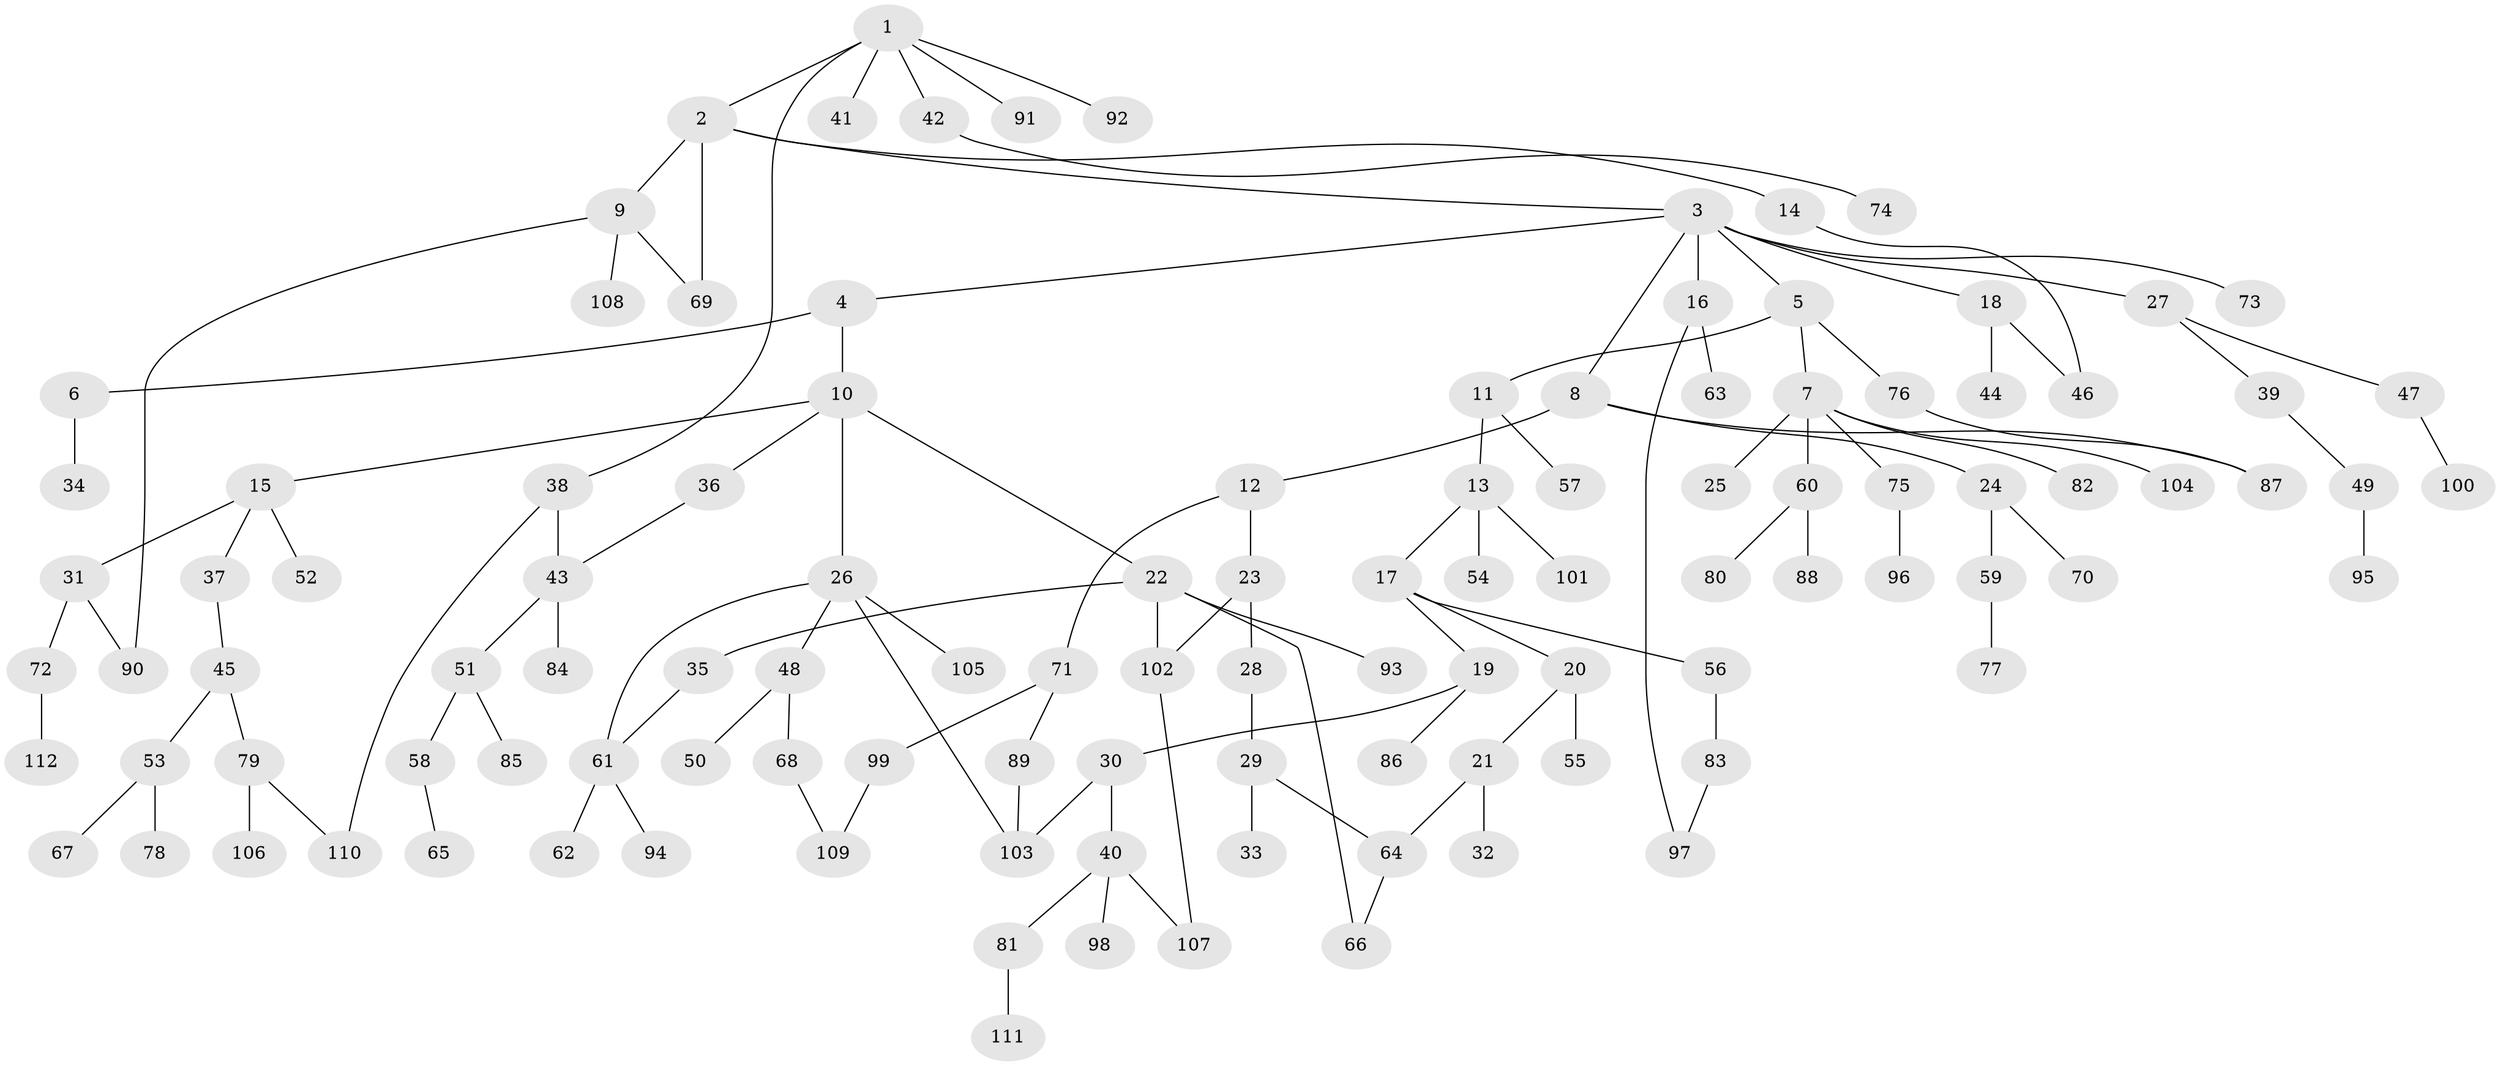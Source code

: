// Generated by graph-tools (version 1.1) at 2025/49/03/09/25 03:49:25]
// undirected, 112 vertices, 126 edges
graph export_dot {
graph [start="1"]
  node [color=gray90,style=filled];
  1;
  2;
  3;
  4;
  5;
  6;
  7;
  8;
  9;
  10;
  11;
  12;
  13;
  14;
  15;
  16;
  17;
  18;
  19;
  20;
  21;
  22;
  23;
  24;
  25;
  26;
  27;
  28;
  29;
  30;
  31;
  32;
  33;
  34;
  35;
  36;
  37;
  38;
  39;
  40;
  41;
  42;
  43;
  44;
  45;
  46;
  47;
  48;
  49;
  50;
  51;
  52;
  53;
  54;
  55;
  56;
  57;
  58;
  59;
  60;
  61;
  62;
  63;
  64;
  65;
  66;
  67;
  68;
  69;
  70;
  71;
  72;
  73;
  74;
  75;
  76;
  77;
  78;
  79;
  80;
  81;
  82;
  83;
  84;
  85;
  86;
  87;
  88;
  89;
  90;
  91;
  92;
  93;
  94;
  95;
  96;
  97;
  98;
  99;
  100;
  101;
  102;
  103;
  104;
  105;
  106;
  107;
  108;
  109;
  110;
  111;
  112;
  1 -- 2;
  1 -- 38;
  1 -- 41;
  1 -- 42;
  1 -- 91;
  1 -- 92;
  2 -- 3;
  2 -- 9;
  2 -- 14;
  2 -- 69;
  3 -- 4;
  3 -- 5;
  3 -- 8;
  3 -- 16;
  3 -- 18;
  3 -- 27;
  3 -- 73;
  4 -- 6;
  4 -- 10;
  5 -- 7;
  5 -- 11;
  5 -- 76;
  6 -- 34;
  7 -- 25;
  7 -- 60;
  7 -- 75;
  7 -- 82;
  7 -- 104;
  8 -- 12;
  8 -- 24;
  8 -- 87;
  9 -- 90;
  9 -- 108;
  9 -- 69;
  10 -- 15;
  10 -- 22;
  10 -- 26;
  10 -- 36;
  11 -- 13;
  11 -- 57;
  12 -- 23;
  12 -- 71;
  13 -- 17;
  13 -- 54;
  13 -- 101;
  14 -- 46;
  15 -- 31;
  15 -- 37;
  15 -- 52;
  16 -- 63;
  16 -- 97;
  17 -- 19;
  17 -- 20;
  17 -- 56;
  18 -- 44;
  18 -- 46;
  19 -- 30;
  19 -- 86;
  20 -- 21;
  20 -- 55;
  21 -- 32;
  21 -- 64;
  22 -- 35;
  22 -- 93;
  22 -- 102;
  22 -- 66;
  23 -- 28;
  23 -- 102;
  24 -- 59;
  24 -- 70;
  26 -- 48;
  26 -- 61;
  26 -- 105;
  26 -- 103;
  27 -- 39;
  27 -- 47;
  28 -- 29;
  29 -- 33;
  29 -- 64;
  30 -- 40;
  30 -- 103;
  31 -- 72;
  31 -- 90;
  35 -- 61;
  36 -- 43;
  37 -- 45;
  38 -- 43;
  38 -- 110;
  39 -- 49;
  40 -- 81;
  40 -- 98;
  40 -- 107;
  42 -- 74;
  43 -- 51;
  43 -- 84;
  45 -- 53;
  45 -- 79;
  47 -- 100;
  48 -- 50;
  48 -- 68;
  49 -- 95;
  51 -- 58;
  51 -- 85;
  53 -- 67;
  53 -- 78;
  56 -- 83;
  58 -- 65;
  59 -- 77;
  60 -- 80;
  60 -- 88;
  61 -- 62;
  61 -- 94;
  64 -- 66;
  68 -- 109;
  71 -- 89;
  71 -- 99;
  72 -- 112;
  75 -- 96;
  76 -- 87;
  79 -- 106;
  79 -- 110;
  81 -- 111;
  83 -- 97;
  89 -- 103;
  99 -- 109;
  102 -- 107;
}
